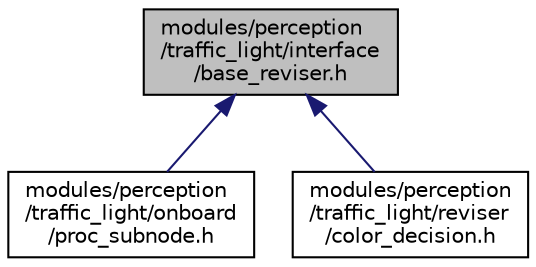 digraph "modules/perception/traffic_light/interface/base_reviser.h"
{
  edge [fontname="Helvetica",fontsize="10",labelfontname="Helvetica",labelfontsize="10"];
  node [fontname="Helvetica",fontsize="10",shape=record];
  Node21 [label="modules/perception\l/traffic_light/interface\l/base_reviser.h",height=0.2,width=0.4,color="black", fillcolor="grey75", style="filled", fontcolor="black"];
  Node21 -> Node22 [dir="back",color="midnightblue",fontsize="10",style="solid",fontname="Helvetica"];
  Node22 [label="modules/perception\l/traffic_light/onboard\l/proc_subnode.h",height=0.2,width=0.4,color="black", fillcolor="white", style="filled",URL="$proc__subnode_8h.html"];
  Node21 -> Node23 [dir="back",color="midnightblue",fontsize="10",style="solid",fontname="Helvetica"];
  Node23 [label="modules/perception\l/traffic_light/reviser\l/color_decision.h",height=0.2,width=0.4,color="black", fillcolor="white", style="filled",URL="$color__decision_8h.html"];
}
